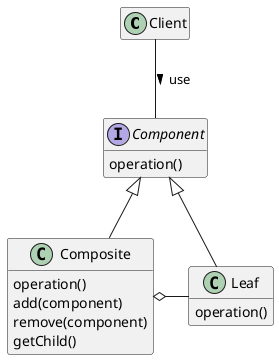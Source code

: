 @startuml CompositePattern
hide empty members

class Client{
}

interface Component{
    operation()
}

class Composite{
    operation()
    add(component)
    remove(component)
    getChild()
}

class Leaf{
    operation()
}

Client -- Component: use >
Component <|-- Composite
Component <|-- Leaf
Composite o-right- Leaf 


@enduml